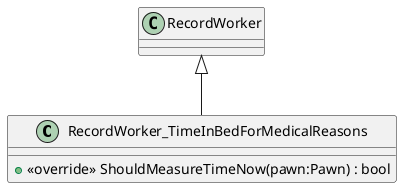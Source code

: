 @startuml
class RecordWorker_TimeInBedForMedicalReasons {
    + <<override>> ShouldMeasureTimeNow(pawn:Pawn) : bool
}
RecordWorker <|-- RecordWorker_TimeInBedForMedicalReasons
@enduml
